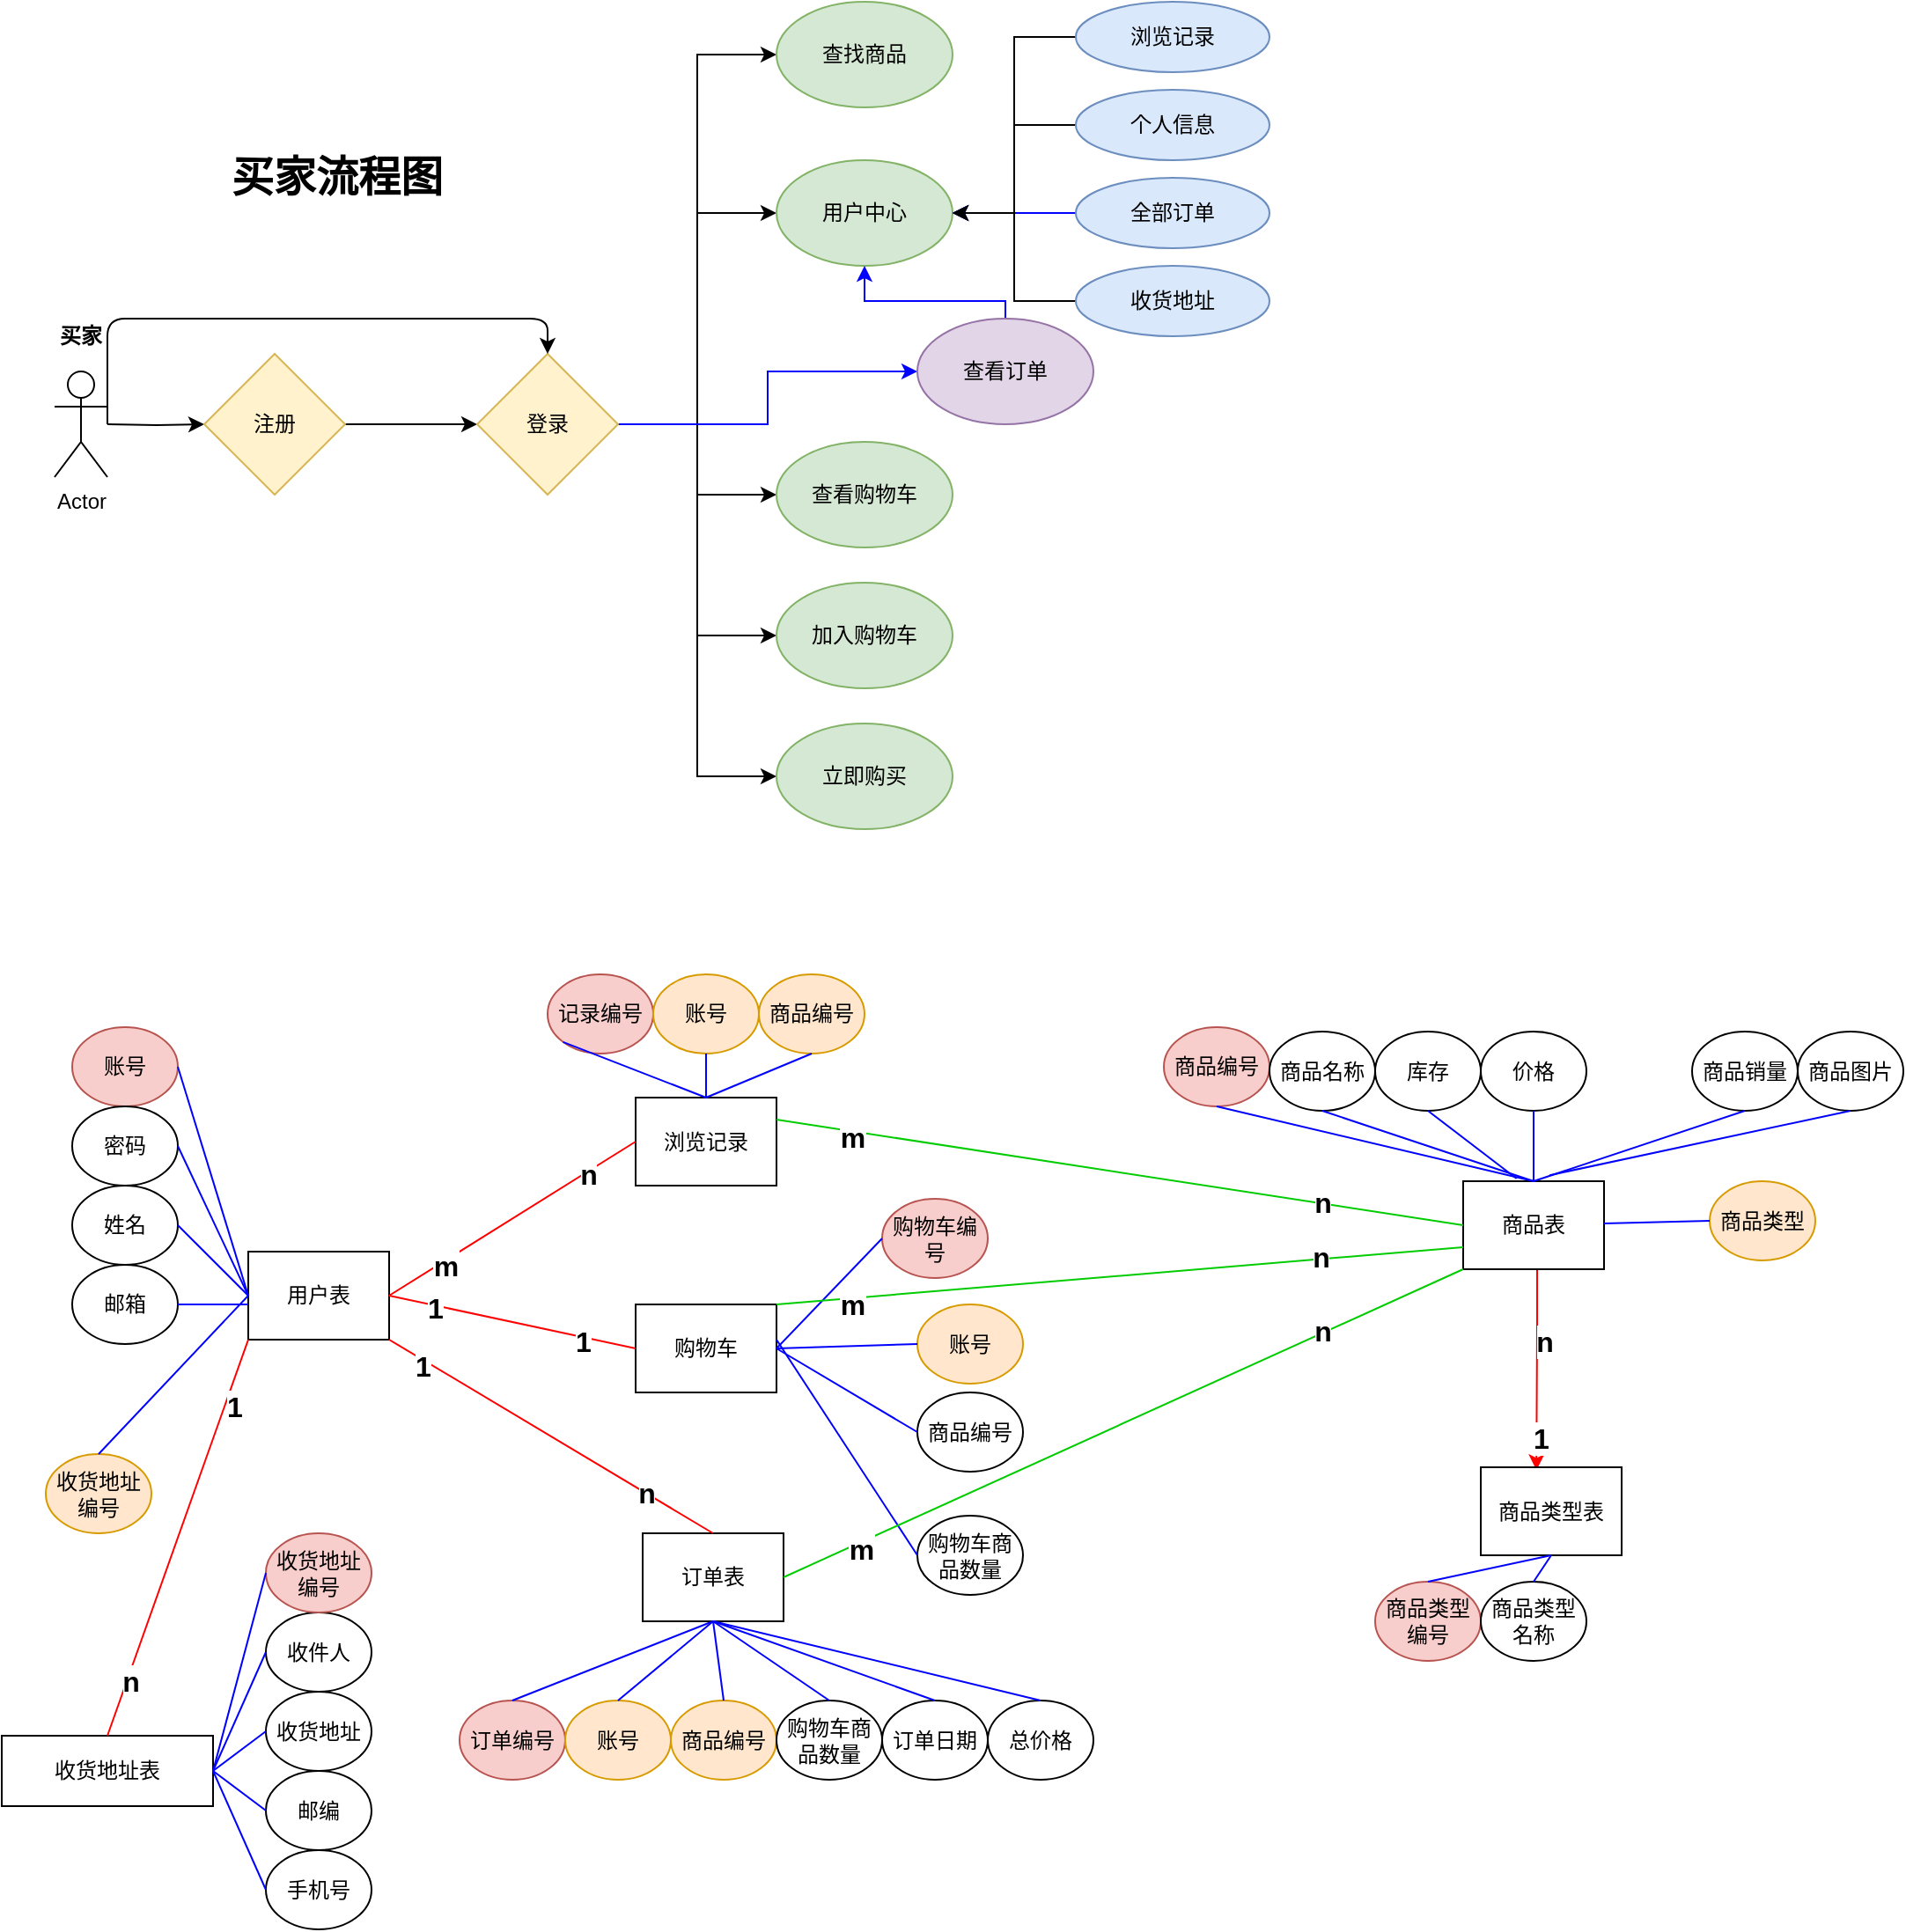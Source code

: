 <mxfile version="14.5.1" type="device"><diagram id="qDwhu-X3NH1aBxmwqnxu" name="第 1 页"><mxGraphModel dx="1205" dy="696" grid="1" gridSize="10" guides="1" tooltips="1" connect="1" arrows="1" fold="1" page="1" pageScale="1" pageWidth="827" pageHeight="1169" math="0" shadow="0"><root><mxCell id="0"/><mxCell id="1" parent="0"/><mxCell id="8lVpmPYFxPfrrZxxhzwQ-9" value="" style="edgeStyle=orthogonalEdgeStyle;rounded=0;orthogonalLoop=1;jettySize=auto;html=1;" edge="1" parent="1" target="8lVpmPYFxPfrrZxxhzwQ-8"><mxGeometry relative="1" as="geometry"><mxPoint x="80" y="270" as="sourcePoint"/></mxGeometry></mxCell><mxCell id="8lVpmPYFxPfrrZxxhzwQ-1" value="Actor" style="shape=umlActor;verticalLabelPosition=bottom;verticalAlign=top;html=1;outlineConnect=0;" vertex="1" parent="1"><mxGeometry x="50" y="240" width="30" height="60" as="geometry"/></mxCell><mxCell id="8lVpmPYFxPfrrZxxhzwQ-2" value="买家" style="text;html=1;strokeColor=none;fillColor=none;align=center;verticalAlign=middle;whiteSpace=wrap;rounded=0;fontStyle=1" vertex="1" parent="1"><mxGeometry x="45" y="210" width="40" height="20" as="geometry"/></mxCell><mxCell id="8lVpmPYFxPfrrZxxhzwQ-12" value="" style="edgeStyle=orthogonalEdgeStyle;rounded=0;orthogonalLoop=1;jettySize=auto;html=1;" edge="1" parent="1" source="8lVpmPYFxPfrrZxxhzwQ-8" target="8lVpmPYFxPfrrZxxhzwQ-11"><mxGeometry relative="1" as="geometry"/></mxCell><mxCell id="8lVpmPYFxPfrrZxxhzwQ-8" value="注册&lt;div style=&quot;text-align: justify&quot;&gt;&lt;/div&gt;" style="rhombus;whiteSpace=wrap;html=1;verticalAlign=middle;labelPosition=center;verticalLabelPosition=middle;align=center;labelBackgroundColor=none;labelBorderColor=none;fillColor=#fff2cc;strokeColor=#d6b656;" vertex="1" parent="1"><mxGeometry x="135" y="230" width="80" height="80" as="geometry"/></mxCell><mxCell id="8lVpmPYFxPfrrZxxhzwQ-34" style="edgeStyle=orthogonalEdgeStyle;rounded=0;orthogonalLoop=1;jettySize=auto;html=1;entryX=0;entryY=0.5;entryDx=0;entryDy=0;fontColor=#FF9999;" edge="1" parent="1" source="8lVpmPYFxPfrrZxxhzwQ-11" target="8lVpmPYFxPfrrZxxhzwQ-16"><mxGeometry relative="1" as="geometry"/></mxCell><mxCell id="8lVpmPYFxPfrrZxxhzwQ-35" style="edgeStyle=orthogonalEdgeStyle;rounded=0;orthogonalLoop=1;jettySize=auto;html=1;entryX=0;entryY=0.5;entryDx=0;entryDy=0;fontColor=#FF9999;" edge="1" parent="1" source="8lVpmPYFxPfrrZxxhzwQ-11" target="8lVpmPYFxPfrrZxxhzwQ-18"><mxGeometry relative="1" as="geometry"/></mxCell><mxCell id="8lVpmPYFxPfrrZxxhzwQ-36" style="edgeStyle=orthogonalEdgeStyle;rounded=0;orthogonalLoop=1;jettySize=auto;html=1;entryX=0;entryY=0.5;entryDx=0;entryDy=0;fontColor=#FF9999;" edge="1" parent="1" source="8lVpmPYFxPfrrZxxhzwQ-11" target="8lVpmPYFxPfrrZxxhzwQ-19"><mxGeometry relative="1" as="geometry"/></mxCell><mxCell id="8lVpmPYFxPfrrZxxhzwQ-37" style="edgeStyle=orthogonalEdgeStyle;rounded=0;orthogonalLoop=1;jettySize=auto;html=1;entryX=0;entryY=0.5;entryDx=0;entryDy=0;fontColor=#FF9999;" edge="1" parent="1" source="8lVpmPYFxPfrrZxxhzwQ-11" target="8lVpmPYFxPfrrZxxhzwQ-21"><mxGeometry relative="1" as="geometry"/></mxCell><mxCell id="8lVpmPYFxPfrrZxxhzwQ-38" style="edgeStyle=orthogonalEdgeStyle;rounded=0;orthogonalLoop=1;jettySize=auto;html=1;entryX=0;entryY=0.5;entryDx=0;entryDy=0;fontColor=#FF9999;" edge="1" parent="1" source="8lVpmPYFxPfrrZxxhzwQ-11" target="8lVpmPYFxPfrrZxxhzwQ-22"><mxGeometry relative="1" as="geometry"/></mxCell><mxCell id="8lVpmPYFxPfrrZxxhzwQ-39" style="edgeStyle=orthogonalEdgeStyle;rounded=0;orthogonalLoop=1;jettySize=auto;html=1;entryX=0;entryY=0.5;entryDx=0;entryDy=0;fontColor=#FF9999;strokeColor=#0000FF;" edge="1" parent="1" source="8lVpmPYFxPfrrZxxhzwQ-11" target="8lVpmPYFxPfrrZxxhzwQ-20"><mxGeometry relative="1" as="geometry"/></mxCell><mxCell id="8lVpmPYFxPfrrZxxhzwQ-11" value="登录" style="rhombus;whiteSpace=wrap;html=1;fillColor=#fff2cc;strokeColor=#d6b656;" vertex="1" parent="1"><mxGeometry x="290" y="230" width="80" height="80" as="geometry"/></mxCell><mxCell id="8lVpmPYFxPfrrZxxhzwQ-15" value="" style="edgeStyle=segmentEdgeStyle;endArrow=classic;html=1;entryX=0.5;entryY=0;entryDx=0;entryDy=0;" edge="1" parent="1" target="8lVpmPYFxPfrrZxxhzwQ-11"><mxGeometry width="50" height="50" relative="1" as="geometry"><mxPoint x="80" y="270" as="sourcePoint"/><mxPoint x="130" y="210" as="targetPoint"/><Array as="points"><mxPoint x="80" y="210"/><mxPoint x="330" y="210"/></Array></mxGeometry></mxCell><mxCell id="8lVpmPYFxPfrrZxxhzwQ-16" value="查找商品" style="ellipse;whiteSpace=wrap;html=1;strokeColor=#82b366;fillColor=#d5e8d4;" vertex="1" parent="1"><mxGeometry x="460" y="30" width="100" height="60" as="geometry"/></mxCell><mxCell id="8lVpmPYFxPfrrZxxhzwQ-18" value="用户中心" style="ellipse;whiteSpace=wrap;html=1;strokeColor=#82b366;fillColor=#d5e8d4;" vertex="1" parent="1"><mxGeometry x="460" y="120" width="100" height="60" as="geometry"/></mxCell><mxCell id="8lVpmPYFxPfrrZxxhzwQ-19" value="查看购物车" style="ellipse;whiteSpace=wrap;html=1;strokeColor=#82b366;fillColor=#d5e8d4;" vertex="1" parent="1"><mxGeometry x="460" y="280" width="100" height="60" as="geometry"/></mxCell><mxCell id="8lVpmPYFxPfrrZxxhzwQ-33" style="edgeStyle=orthogonalEdgeStyle;rounded=0;orthogonalLoop=1;jettySize=auto;html=1;exitX=0.5;exitY=0;exitDx=0;exitDy=0;entryX=0.5;entryY=1;entryDx=0;entryDy=0;fontColor=#FF9999;strokeColor=#0000FF;" edge="1" parent="1" source="8lVpmPYFxPfrrZxxhzwQ-20" target="8lVpmPYFxPfrrZxxhzwQ-18"><mxGeometry relative="1" as="geometry"><Array as="points"><mxPoint x="590" y="200"/><mxPoint x="510" y="200"/></Array></mxGeometry></mxCell><mxCell id="8lVpmPYFxPfrrZxxhzwQ-20" value="查看订单" style="ellipse;whiteSpace=wrap;html=1;strokeColor=#9673a6;fillColor=#e1d5e7;" vertex="1" parent="1"><mxGeometry x="540" y="210" width="100" height="60" as="geometry"/></mxCell><mxCell id="8lVpmPYFxPfrrZxxhzwQ-21" value="加入购物车" style="ellipse;whiteSpace=wrap;html=1;strokeColor=#82b366;fillColor=#d5e8d4;" vertex="1" parent="1"><mxGeometry x="460" y="360" width="100" height="60" as="geometry"/></mxCell><mxCell id="8lVpmPYFxPfrrZxxhzwQ-22" value="立即购买" style="ellipse;whiteSpace=wrap;html=1;strokeColor=#82b366;fillColor=#d5e8d4;" vertex="1" parent="1"><mxGeometry x="460" y="440" width="100" height="60" as="geometry"/></mxCell><mxCell id="8lVpmPYFxPfrrZxxhzwQ-30" style="edgeStyle=orthogonalEdgeStyle;rounded=0;orthogonalLoop=1;jettySize=auto;html=1;entryX=1;entryY=0.5;entryDx=0;entryDy=0;fontColor=#FF9999;" edge="1" parent="1" source="8lVpmPYFxPfrrZxxhzwQ-23" target="8lVpmPYFxPfrrZxxhzwQ-18"><mxGeometry relative="1" as="geometry"/></mxCell><mxCell id="8lVpmPYFxPfrrZxxhzwQ-23" value="个人信息" style="ellipse;whiteSpace=wrap;html=1;strokeColor=#6c8ebf;fillColor=#dae8fc;" vertex="1" parent="1"><mxGeometry x="630" y="80" width="110" height="40" as="geometry"/></mxCell><mxCell id="8lVpmPYFxPfrrZxxhzwQ-32" style="edgeStyle=orthogonalEdgeStyle;rounded=0;orthogonalLoop=1;jettySize=auto;html=1;entryX=1;entryY=0.5;entryDx=0;entryDy=0;fontColor=#FF9999;" edge="1" parent="1" source="8lVpmPYFxPfrrZxxhzwQ-25" target="8lVpmPYFxPfrrZxxhzwQ-18"><mxGeometry relative="1" as="geometry"/></mxCell><mxCell id="8lVpmPYFxPfrrZxxhzwQ-25" value="收货地址" style="ellipse;whiteSpace=wrap;html=1;strokeColor=#6c8ebf;fillColor=#dae8fc;" vertex="1" parent="1"><mxGeometry x="630" y="180" width="110" height="40" as="geometry"/></mxCell><mxCell id="8lVpmPYFxPfrrZxxhzwQ-31" style="edgeStyle=orthogonalEdgeStyle;rounded=0;orthogonalLoop=1;jettySize=auto;html=1;fontColor=#FF9999;strokeColor=#0000FF;" edge="1" parent="1" source="8lVpmPYFxPfrrZxxhzwQ-26"><mxGeometry relative="1" as="geometry"><mxPoint x="560" y="150" as="targetPoint"/></mxGeometry></mxCell><mxCell id="8lVpmPYFxPfrrZxxhzwQ-26" value="全部订单" style="ellipse;whiteSpace=wrap;html=1;strokeColor=#6c8ebf;fillColor=#dae8fc;" vertex="1" parent="1"><mxGeometry x="630" y="130" width="110" height="40" as="geometry"/></mxCell><mxCell id="8lVpmPYFxPfrrZxxhzwQ-41" style="edgeStyle=orthogonalEdgeStyle;rounded=0;orthogonalLoop=1;jettySize=auto;html=1;entryX=1;entryY=0.5;entryDx=0;entryDy=0;fontColor=#FF9999;" edge="1" parent="1" source="8lVpmPYFxPfrrZxxhzwQ-40" target="8lVpmPYFxPfrrZxxhzwQ-18"><mxGeometry relative="1" as="geometry"/></mxCell><mxCell id="8lVpmPYFxPfrrZxxhzwQ-40" value="浏览记录" style="ellipse;whiteSpace=wrap;html=1;strokeColor=#6c8ebf;fillColor=#dae8fc;" vertex="1" parent="1"><mxGeometry x="630" y="30" width="110" height="40" as="geometry"/></mxCell><mxCell id="8lVpmPYFxPfrrZxxhzwQ-42" value="买家流程图" style="text;strokeColor=none;fillColor=none;html=1;fontSize=24;fontStyle=1;verticalAlign=middle;align=center;labelBackgroundColor=none;" vertex="1" parent="1"><mxGeometry x="160" y="110" width="100" height="40" as="geometry"/></mxCell><mxCell id="8lVpmPYFxPfrrZxxhzwQ-53" value="用户表" style="rounded=0;whiteSpace=wrap;html=1;labelBackgroundColor=none;fontColor=#000000;" vertex="1" parent="1"><mxGeometry x="160" y="740" width="80" height="50" as="geometry"/></mxCell><mxCell id="8lVpmPYFxPfrrZxxhzwQ-54" value="账号" style="ellipse;whiteSpace=wrap;html=1;labelBackgroundColor=none;labelBorderColor=none;fillColor=#f8cecc;strokeColor=#b85450;" vertex="1" parent="1"><mxGeometry x="60" y="612.5" width="60" height="45" as="geometry"/></mxCell><mxCell id="8lVpmPYFxPfrrZxxhzwQ-55" value="密码" style="ellipse;whiteSpace=wrap;html=1;labelBackgroundColor=none;fontColor=#000000;" vertex="1" parent="1"><mxGeometry x="60" y="657.5" width="60" height="45" as="geometry"/></mxCell><mxCell id="8lVpmPYFxPfrrZxxhzwQ-56" value="姓名" style="ellipse;whiteSpace=wrap;html=1;labelBackgroundColor=none;fontColor=#000000;" vertex="1" parent="1"><mxGeometry x="60" y="702.5" width="60" height="45" as="geometry"/></mxCell><mxCell id="8lVpmPYFxPfrrZxxhzwQ-57" value="邮箱" style="ellipse;whiteSpace=wrap;html=1;labelBackgroundColor=none;fontColor=#000000;" vertex="1" parent="1"><mxGeometry x="60" y="747.5" width="60" height="45" as="geometry"/></mxCell><mxCell id="8lVpmPYFxPfrrZxxhzwQ-60" value="收货地址编号" style="ellipse;whiteSpace=wrap;html=1;labelBackgroundColor=none;fillColor=#ffe6cc;strokeColor=#d79b00;" vertex="1" parent="1"><mxGeometry x="45" y="855" width="60" height="45" as="geometry"/></mxCell><mxCell id="8lVpmPYFxPfrrZxxhzwQ-61" value="" style="endArrow=none;html=1;strokeColor=#0000FF;fontColor=#000000;exitX=1;exitY=0.5;exitDx=0;exitDy=0;entryX=0;entryY=0.5;entryDx=0;entryDy=0;" edge="1" parent="1" source="8lVpmPYFxPfrrZxxhzwQ-54" target="8lVpmPYFxPfrrZxxhzwQ-53"><mxGeometry width="50" height="50" relative="1" as="geometry"><mxPoint x="200" y="810" as="sourcePoint"/><mxPoint x="250" y="760" as="targetPoint"/></mxGeometry></mxCell><mxCell id="8lVpmPYFxPfrrZxxhzwQ-63" value="" style="endArrow=none;html=1;strokeColor=#0000FF;fontColor=#000000;exitX=1;exitY=0.5;exitDx=0;exitDy=0;entryX=0;entryY=0.5;entryDx=0;entryDy=0;" edge="1" parent="1" target="8lVpmPYFxPfrrZxxhzwQ-53"><mxGeometry width="50" height="50" relative="1" as="geometry"><mxPoint x="120" y="680" as="sourcePoint"/><mxPoint x="160" y="815" as="targetPoint"/></mxGeometry></mxCell><mxCell id="8lVpmPYFxPfrrZxxhzwQ-64" value="" style="endArrow=none;html=1;strokeColor=#0000FF;fontColor=#000000;exitX=1;exitY=0.5;exitDx=0;exitDy=0;entryX=0;entryY=0.5;entryDx=0;entryDy=0;" edge="1" parent="1" source="8lVpmPYFxPfrrZxxhzwQ-56" target="8lVpmPYFxPfrrZxxhzwQ-53"><mxGeometry width="50" height="50" relative="1" as="geometry"><mxPoint x="200" y="810" as="sourcePoint"/><mxPoint x="150" y="780" as="targetPoint"/></mxGeometry></mxCell><mxCell id="8lVpmPYFxPfrrZxxhzwQ-65" value="" style="endArrow=none;html=1;strokeColor=#0000FF;fontColor=#000000;exitX=1;exitY=0.5;exitDx=0;exitDy=0;" edge="1" parent="1" source="8lVpmPYFxPfrrZxxhzwQ-57"><mxGeometry width="50" height="50" relative="1" as="geometry"><mxPoint x="200" y="810" as="sourcePoint"/><mxPoint x="160" y="770" as="targetPoint"/></mxGeometry></mxCell><mxCell id="8lVpmPYFxPfrrZxxhzwQ-70" value="收货地址表" style="whiteSpace=wrap;html=1;" vertex="1" parent="1"><mxGeometry x="20" y="1015" width="120" height="40" as="geometry"/></mxCell><mxCell id="8lVpmPYFxPfrrZxxhzwQ-72" value="收件人" style="ellipse;whiteSpace=wrap;html=1;labelBackgroundColor=none;fontColor=#000000;" vertex="1" parent="1"><mxGeometry x="170" y="945" width="60" height="45" as="geometry"/></mxCell><mxCell id="8lVpmPYFxPfrrZxxhzwQ-73" value="收货地址" style="ellipse;whiteSpace=wrap;html=1;labelBackgroundColor=none;fontColor=#000000;" vertex="1" parent="1"><mxGeometry x="170" y="990" width="60" height="45" as="geometry"/></mxCell><mxCell id="8lVpmPYFxPfrrZxxhzwQ-74" value="邮编" style="ellipse;whiteSpace=wrap;html=1;labelBackgroundColor=none;fontColor=#000000;" vertex="1" parent="1"><mxGeometry x="170" y="1035" width="60" height="45" as="geometry"/></mxCell><mxCell id="8lVpmPYFxPfrrZxxhzwQ-75" value="手机号" style="ellipse;whiteSpace=wrap;html=1;labelBackgroundColor=none;fontColor=#000000;" vertex="1" parent="1"><mxGeometry x="170" y="1080" width="60" height="45" as="geometry"/></mxCell><mxCell id="8lVpmPYFxPfrrZxxhzwQ-76" value="" style="endArrow=none;html=1;strokeColor=#0000FF;fontColor=#000000;exitX=1;exitY=0.5;exitDx=0;exitDy=0;entryX=0;entryY=0.5;entryDx=0;entryDy=0;" edge="1" parent="1" source="8lVpmPYFxPfrrZxxhzwQ-70" target="8lVpmPYFxPfrrZxxhzwQ-72"><mxGeometry width="50" height="50" relative="1" as="geometry"><mxPoint x="190" y="965" as="sourcePoint"/><mxPoint x="240" y="915" as="targetPoint"/></mxGeometry></mxCell><mxCell id="8lVpmPYFxPfrrZxxhzwQ-77" value="" style="endArrow=none;html=1;strokeColor=#0000FF;fontColor=#000000;exitX=1;exitY=0.5;exitDx=0;exitDy=0;entryX=0;entryY=0.5;entryDx=0;entryDy=0;" edge="1" parent="1" source="8lVpmPYFxPfrrZxxhzwQ-70" target="8lVpmPYFxPfrrZxxhzwQ-73"><mxGeometry width="50" height="50" relative="1" as="geometry"><mxPoint x="150" y="1045" as="sourcePoint"/><mxPoint x="180" y="977.5" as="targetPoint"/></mxGeometry></mxCell><mxCell id="8lVpmPYFxPfrrZxxhzwQ-78" value="" style="endArrow=none;html=1;strokeColor=#0000FF;fontColor=#000000;exitX=1;exitY=0.5;exitDx=0;exitDy=0;entryX=0;entryY=0.5;entryDx=0;entryDy=0;" edge="1" parent="1" source="8lVpmPYFxPfrrZxxhzwQ-70" target="8lVpmPYFxPfrrZxxhzwQ-74"><mxGeometry width="50" height="50" relative="1" as="geometry"><mxPoint x="160" y="1055" as="sourcePoint"/><mxPoint x="190" y="987.5" as="targetPoint"/></mxGeometry></mxCell><mxCell id="8lVpmPYFxPfrrZxxhzwQ-79" value="" style="endArrow=none;html=1;strokeColor=#0000FF;fontColor=#000000;exitX=1;exitY=0.5;exitDx=0;exitDy=0;entryX=0;entryY=0.5;entryDx=0;entryDy=0;" edge="1" parent="1" source="8lVpmPYFxPfrrZxxhzwQ-70" target="8lVpmPYFxPfrrZxxhzwQ-75"><mxGeometry width="50" height="50" relative="1" as="geometry"><mxPoint x="170" y="1065" as="sourcePoint"/><mxPoint x="200" y="997.5" as="targetPoint"/></mxGeometry></mxCell><mxCell id="8lVpmPYFxPfrrZxxhzwQ-82" value="浏览记录" style="rounded=0;whiteSpace=wrap;html=1;labelBackgroundColor=none;fontColor=#000000;" vertex="1" parent="1"><mxGeometry x="380" y="652.5" width="80" height="50" as="geometry"/></mxCell><mxCell id="8lVpmPYFxPfrrZxxhzwQ-85" value="" style="endArrow=none;html=1;fontColor=#000000;exitX=1;exitY=0.5;exitDx=0;exitDy=0;entryX=0;entryY=0.5;entryDx=0;entryDy=0;strokeColor=#FF0000;" edge="1" parent="1" source="8lVpmPYFxPfrrZxxhzwQ-53" target="8lVpmPYFxPfrrZxxhzwQ-82"><mxGeometry width="50" height="50" relative="1" as="geometry"><mxPoint x="200" y="710" as="sourcePoint"/><mxPoint x="250" y="660" as="targetPoint"/></mxGeometry></mxCell><mxCell id="8lVpmPYFxPfrrZxxhzwQ-86" value="m" style="edgeLabel;html=1;align=center;verticalAlign=middle;resizable=0;points=[];fontColor=#000000;fontSize=16;fontStyle=1" vertex="1" connectable="0" parent="8lVpmPYFxPfrrZxxhzwQ-85"><mxGeometry x="-0.558" y="-2" relative="1" as="geometry"><mxPoint as="offset"/></mxGeometry></mxCell><mxCell id="8lVpmPYFxPfrrZxxhzwQ-87" value="n" style="edgeLabel;html=1;align=center;verticalAlign=middle;resizable=0;points=[];fontColor=#000000;fontSize=16;fontStyle=1" vertex="1" connectable="0" parent="8lVpmPYFxPfrrZxxhzwQ-85"><mxGeometry x="0.602" y="-1" relative="1" as="geometry"><mxPoint as="offset"/></mxGeometry></mxCell><mxCell id="8lVpmPYFxPfrrZxxhzwQ-88" value="记录编号" style="ellipse;whiteSpace=wrap;html=1;labelBackgroundColor=none;fillColor=#f8cecc;strokeColor=#b85450;" vertex="1" parent="1"><mxGeometry x="330" y="582.5" width="60" height="45" as="geometry"/></mxCell><mxCell id="8lVpmPYFxPfrrZxxhzwQ-89" value="账号" style="ellipse;whiteSpace=wrap;html=1;labelBackgroundColor=none;fillColor=#ffe6cc;strokeColor=#d79b00;" vertex="1" parent="1"><mxGeometry x="390" y="582.5" width="60" height="45" as="geometry"/></mxCell><mxCell id="8lVpmPYFxPfrrZxxhzwQ-90" value="商品编号" style="ellipse;whiteSpace=wrap;html=1;labelBackgroundColor=none;fillColor=#ffe6cc;strokeColor=#d79b00;" vertex="1" parent="1"><mxGeometry x="450" y="582.5" width="60" height="45" as="geometry"/></mxCell><mxCell id="8lVpmPYFxPfrrZxxhzwQ-91" value="" style="endArrow=none;html=1;strokeColor=#0000FF;fontColor=#000000;exitX=0.5;exitY=0;exitDx=0;exitDy=0;entryX=0;entryY=1;entryDx=0;entryDy=0;" edge="1" parent="1" source="8lVpmPYFxPfrrZxxhzwQ-82" target="8lVpmPYFxPfrrZxxhzwQ-88"><mxGeometry width="50" height="50" relative="1" as="geometry"><mxPoint x="190" y="622.5" as="sourcePoint"/><mxPoint x="360" y="622.5" as="targetPoint"/></mxGeometry></mxCell><mxCell id="8lVpmPYFxPfrrZxxhzwQ-92" value="" style="endArrow=none;html=1;strokeColor=#0000FF;fontColor=#000000;exitX=0.5;exitY=0;exitDx=0;exitDy=0;entryX=0.5;entryY=1;entryDx=0;entryDy=0;" edge="1" parent="1" source="8lVpmPYFxPfrrZxxhzwQ-82" target="8lVpmPYFxPfrrZxxhzwQ-89"><mxGeometry width="50" height="50" relative="1" as="geometry"><mxPoint x="430" y="662.5" as="sourcePoint"/><mxPoint x="348.928" y="631.015" as="targetPoint"/></mxGeometry></mxCell><mxCell id="8lVpmPYFxPfrrZxxhzwQ-93" value="" style="endArrow=none;html=1;strokeColor=#0000FF;fontColor=#000000;entryX=0.5;entryY=1;entryDx=0;entryDy=0;" edge="1" parent="1" target="8lVpmPYFxPfrrZxxhzwQ-90"><mxGeometry width="50" height="50" relative="1" as="geometry"><mxPoint x="420" y="652.5" as="sourcePoint"/><mxPoint x="430" y="637.5" as="targetPoint"/></mxGeometry></mxCell><mxCell id="8lVpmPYFxPfrrZxxhzwQ-94" value="购物车" style="rounded=0;whiteSpace=wrap;html=1;labelBackgroundColor=none;fontColor=#000000;" vertex="1" parent="1"><mxGeometry x="380" y="770" width="80" height="50" as="geometry"/></mxCell><mxCell id="8lVpmPYFxPfrrZxxhzwQ-95" value="" style="endArrow=none;html=1;fontColor=#000000;exitX=0;exitY=0.5;exitDx=0;exitDy=0;entryX=1;entryY=0.5;entryDx=0;entryDy=0;fontSize=16;fontStyle=1;strokeColor=#FF0000;" edge="1" parent="1" source="8lVpmPYFxPfrrZxxhzwQ-94" target="8lVpmPYFxPfrrZxxhzwQ-53"><mxGeometry width="50" height="50" relative="1" as="geometry"><mxPoint x="200" y="830" as="sourcePoint"/><mxPoint x="240" y="760" as="targetPoint"/></mxGeometry></mxCell><mxCell id="8lVpmPYFxPfrrZxxhzwQ-96" value="1" style="edgeLabel;html=1;align=center;verticalAlign=middle;resizable=0;points=[];fontColor=#000000;fontSize=16;fontStyle=1" vertex="1" connectable="0" parent="8lVpmPYFxPfrrZxxhzwQ-95"><mxGeometry x="0.625" y="1" relative="1" as="geometry"><mxPoint as="offset"/></mxGeometry></mxCell><mxCell id="8lVpmPYFxPfrrZxxhzwQ-97" value="1" style="edgeLabel;html=1;align=center;verticalAlign=middle;resizable=0;points=[];fontColor=#000000;fontSize=16;fontStyle=1" vertex="1" connectable="0" parent="8lVpmPYFxPfrrZxxhzwQ-95"><mxGeometry x="-0.571" y="2" relative="1" as="geometry"><mxPoint as="offset"/></mxGeometry></mxCell><mxCell id="8lVpmPYFxPfrrZxxhzwQ-98" value="购物车编号" style="ellipse;whiteSpace=wrap;html=1;labelBackgroundColor=none;fillColor=#f8cecc;strokeColor=#b85450;" vertex="1" parent="1"><mxGeometry x="520" y="710" width="60" height="45" as="geometry"/></mxCell><mxCell id="8lVpmPYFxPfrrZxxhzwQ-99" value="账号" style="ellipse;whiteSpace=wrap;html=1;labelBackgroundColor=none;fillColor=#ffe6cc;strokeColor=#d79b00;" vertex="1" parent="1"><mxGeometry x="540" y="770" width="60" height="45" as="geometry"/></mxCell><mxCell id="8lVpmPYFxPfrrZxxhzwQ-100" value="商品编号" style="ellipse;whiteSpace=wrap;html=1;labelBackgroundColor=none;fontColor=#000000;" vertex="1" parent="1"><mxGeometry x="540" y="820" width="60" height="45" as="geometry"/></mxCell><mxCell id="8lVpmPYFxPfrrZxxhzwQ-101" value="购物车商品数量" style="ellipse;whiteSpace=wrap;html=1;labelBackgroundColor=none;fontColor=#000000;" vertex="1" parent="1"><mxGeometry x="540" y="890" width="60" height="45" as="geometry"/></mxCell><mxCell id="8lVpmPYFxPfrrZxxhzwQ-102" value="收货地址编号" style="ellipse;whiteSpace=wrap;html=1;labelBackgroundColor=none;fillColor=#f8cecc;strokeColor=#b85450;" vertex="1" parent="1"><mxGeometry x="170" y="900" width="60" height="45" as="geometry"/></mxCell><mxCell id="8lVpmPYFxPfrrZxxhzwQ-103" value="" style="endArrow=none;html=1;strokeColor=#0000FF;fontColor=#000000;entryX=0;entryY=0.5;entryDx=0;entryDy=0;" edge="1" parent="1" target="8lVpmPYFxPfrrZxxhzwQ-102"><mxGeometry width="50" height="50" relative="1" as="geometry"><mxPoint x="140" y="1035" as="sourcePoint"/><mxPoint x="180" y="977.5" as="targetPoint"/></mxGeometry></mxCell><mxCell id="8lVpmPYFxPfrrZxxhzwQ-104" value="" style="endArrow=none;html=1;strokeColor=#0000FF;fontColor=#000000;exitX=1;exitY=0.5;exitDx=0;exitDy=0;entryX=0;entryY=0.5;entryDx=0;entryDy=0;" edge="1" parent="1" source="8lVpmPYFxPfrrZxxhzwQ-94" target="8lVpmPYFxPfrrZxxhzwQ-98"><mxGeometry width="50" height="50" relative="1" as="geometry"><mxPoint x="200" y="810" as="sourcePoint"/><mxPoint x="250" y="760" as="targetPoint"/></mxGeometry></mxCell><mxCell id="8lVpmPYFxPfrrZxxhzwQ-105" value="" style="endArrow=none;html=1;strokeColor=#0000FF;fontColor=#000000;exitX=1;exitY=0.5;exitDx=0;exitDy=0;entryX=0;entryY=0.5;entryDx=0;entryDy=0;" edge="1" parent="1" source="8lVpmPYFxPfrrZxxhzwQ-94" target="8lVpmPYFxPfrrZxxhzwQ-99"><mxGeometry width="50" height="50" relative="1" as="geometry"><mxPoint x="470" y="805" as="sourcePoint"/><mxPoint x="510" y="762.5" as="targetPoint"/></mxGeometry></mxCell><mxCell id="8lVpmPYFxPfrrZxxhzwQ-106" value="" style="endArrow=none;html=1;strokeColor=#0000FF;fontColor=#000000;entryX=0;entryY=0.5;entryDx=0;entryDy=0;" edge="1" parent="1" target="8lVpmPYFxPfrrZxxhzwQ-101"><mxGeometry width="50" height="50" relative="1" as="geometry"><mxPoint x="460" y="790" as="sourcePoint"/><mxPoint x="510" y="807.5" as="targetPoint"/></mxGeometry></mxCell><mxCell id="8lVpmPYFxPfrrZxxhzwQ-107" value="" style="endArrow=none;html=1;strokeColor=#0000FF;fontColor=#000000;exitX=1;exitY=0.5;exitDx=0;exitDy=0;entryX=0;entryY=0.5;entryDx=0;entryDy=0;" edge="1" parent="1" source="8lVpmPYFxPfrrZxxhzwQ-94" target="8lVpmPYFxPfrrZxxhzwQ-100"><mxGeometry width="50" height="50" relative="1" as="geometry"><mxPoint x="480" y="815" as="sourcePoint"/><mxPoint x="520" y="817.5" as="targetPoint"/></mxGeometry></mxCell><mxCell id="8lVpmPYFxPfrrZxxhzwQ-108" value="订单表" style="rounded=0;whiteSpace=wrap;html=1;labelBackgroundColor=none;fontColor=#000000;" vertex="1" parent="1"><mxGeometry x="384" y="900" width="80" height="50" as="geometry"/></mxCell><mxCell id="8lVpmPYFxPfrrZxxhzwQ-109" value="订单编号" style="ellipse;whiteSpace=wrap;html=1;labelBackgroundColor=none;fillColor=#f8cecc;strokeColor=#b85450;" vertex="1" parent="1"><mxGeometry x="280" y="995" width="60" height="45" as="geometry"/></mxCell><mxCell id="8lVpmPYFxPfrrZxxhzwQ-110" value="账号" style="ellipse;whiteSpace=wrap;html=1;labelBackgroundColor=none;fillColor=#ffe6cc;strokeColor=#d79b00;" vertex="1" parent="1"><mxGeometry x="340" y="995" width="60" height="45" as="geometry"/></mxCell><mxCell id="8lVpmPYFxPfrrZxxhzwQ-111" value="商品编号" style="ellipse;whiteSpace=wrap;html=1;labelBackgroundColor=none;fillColor=#ffe6cc;strokeColor=#d79b00;" vertex="1" parent="1"><mxGeometry x="400" y="995" width="60" height="45" as="geometry"/></mxCell><mxCell id="8lVpmPYFxPfrrZxxhzwQ-112" value="购物车商品数量" style="ellipse;whiteSpace=wrap;html=1;labelBackgroundColor=none;fontColor=#000000;" vertex="1" parent="1"><mxGeometry x="460" y="995" width="60" height="45" as="geometry"/></mxCell><mxCell id="8lVpmPYFxPfrrZxxhzwQ-113" value="订单日期" style="ellipse;whiteSpace=wrap;html=1;labelBackgroundColor=none;fontColor=#000000;" vertex="1" parent="1"><mxGeometry x="520" y="995" width="60" height="45" as="geometry"/></mxCell><mxCell id="8lVpmPYFxPfrrZxxhzwQ-114" value="总价格" style="ellipse;whiteSpace=wrap;html=1;labelBackgroundColor=none;fontColor=#000000;" vertex="1" parent="1"><mxGeometry x="580" y="995" width="60" height="45" as="geometry"/></mxCell><mxCell id="8lVpmPYFxPfrrZxxhzwQ-115" value="" style="endArrow=none;html=1;strokeColor=#0000FF;fontColor=#000000;entryX=0.5;entryY=1;entryDx=0;entryDy=0;exitX=0.5;exitY=0;exitDx=0;exitDy=0;" edge="1" parent="1" source="8lVpmPYFxPfrrZxxhzwQ-109" target="8lVpmPYFxPfrrZxxhzwQ-108"><mxGeometry width="50" height="50" relative="1" as="geometry"><mxPoint x="210" y="855" as="sourcePoint"/><mxPoint x="260" y="805" as="targetPoint"/></mxGeometry></mxCell><mxCell id="8lVpmPYFxPfrrZxxhzwQ-116" value="" style="endArrow=none;html=1;strokeColor=#0000FF;fontColor=#000000;entryX=0.5;entryY=1;entryDx=0;entryDy=0;exitX=0.5;exitY=0;exitDx=0;exitDy=0;" edge="1" parent="1" source="8lVpmPYFxPfrrZxxhzwQ-110" target="8lVpmPYFxPfrrZxxhzwQ-108"><mxGeometry width="50" height="50" relative="1" as="geometry"><mxPoint x="320" y="1005" as="sourcePoint"/><mxPoint x="434.0" y="960" as="targetPoint"/></mxGeometry></mxCell><mxCell id="8lVpmPYFxPfrrZxxhzwQ-117" value="" style="endArrow=none;html=1;strokeColor=#0000FF;fontColor=#000000;exitX=0.5;exitY=0;exitDx=0;exitDy=0;entryX=0.5;entryY=1;entryDx=0;entryDy=0;" edge="1" parent="1" source="8lVpmPYFxPfrrZxxhzwQ-111" target="8lVpmPYFxPfrrZxxhzwQ-108"><mxGeometry width="50" height="50" relative="1" as="geometry"><mxPoint x="380" y="1005" as="sourcePoint"/><mxPoint x="420" y="955" as="targetPoint"/></mxGeometry></mxCell><mxCell id="8lVpmPYFxPfrrZxxhzwQ-118" value="" style="endArrow=none;html=1;strokeColor=#0000FF;fontColor=#000000;entryX=0.5;entryY=1;entryDx=0;entryDy=0;exitX=0.5;exitY=0;exitDx=0;exitDy=0;" edge="1" parent="1" source="8lVpmPYFxPfrrZxxhzwQ-112" target="8lVpmPYFxPfrrZxxhzwQ-108"><mxGeometry width="50" height="50" relative="1" as="geometry"><mxPoint x="390" y="1015" as="sourcePoint"/><mxPoint x="444.0" y="970" as="targetPoint"/></mxGeometry></mxCell><mxCell id="8lVpmPYFxPfrrZxxhzwQ-119" value="" style="endArrow=none;html=1;strokeColor=#0000FF;fontColor=#000000;entryX=0.5;entryY=1;entryDx=0;entryDy=0;exitX=0.5;exitY=0;exitDx=0;exitDy=0;" edge="1" parent="1" source="8lVpmPYFxPfrrZxxhzwQ-113" target="8lVpmPYFxPfrrZxxhzwQ-108"><mxGeometry width="50" height="50" relative="1" as="geometry"><mxPoint x="400" y="1025" as="sourcePoint"/><mxPoint x="454.0" y="980" as="targetPoint"/></mxGeometry></mxCell><mxCell id="8lVpmPYFxPfrrZxxhzwQ-120" value="" style="endArrow=none;html=1;strokeColor=#0000FF;fontColor=#000000;entryX=0.5;entryY=1;entryDx=0;entryDy=0;exitX=0.5;exitY=0;exitDx=0;exitDy=0;" edge="1" parent="1" source="8lVpmPYFxPfrrZxxhzwQ-114" target="8lVpmPYFxPfrrZxxhzwQ-108"><mxGeometry width="50" height="50" relative="1" as="geometry"><mxPoint x="410" y="1035" as="sourcePoint"/><mxPoint x="464.0" y="990" as="targetPoint"/></mxGeometry></mxCell><mxCell id="8lVpmPYFxPfrrZxxhzwQ-122" value="" style="endArrow=none;html=1;fontColor=#000000;entryX=1;entryY=1;entryDx=0;entryDy=0;exitX=0.5;exitY=0;exitDx=0;exitDy=0;strokeColor=#FF0000;" edge="1" parent="1" source="8lVpmPYFxPfrrZxxhzwQ-108" target="8lVpmPYFxPfrrZxxhzwQ-53"><mxGeometry width="50" height="50" relative="1" as="geometry"><mxPoint x="410" y="1160" as="sourcePoint"/><mxPoint x="464.0" y="1115" as="targetPoint"/></mxGeometry></mxCell><mxCell id="8lVpmPYFxPfrrZxxhzwQ-123" value="1" style="edgeLabel;html=1;align=center;verticalAlign=middle;resizable=0;points=[];fontColor=#000000;fontSize=16;fontStyle=1" vertex="1" connectable="0" parent="8lVpmPYFxPfrrZxxhzwQ-122"><mxGeometry x="0.78" y="3" relative="1" as="geometry"><mxPoint as="offset"/></mxGeometry></mxCell><mxCell id="8lVpmPYFxPfrrZxxhzwQ-124" value="n" style="edgeLabel;html=1;align=center;verticalAlign=middle;resizable=0;points=[];fontColor=#000000;fontSize=16;fontStyle=1" vertex="1" connectable="0" parent="8lVpmPYFxPfrrZxxhzwQ-122"><mxGeometry x="-0.591" y="-1" relative="1" as="geometry"><mxPoint x="-1" as="offset"/></mxGeometry></mxCell><mxCell id="8lVpmPYFxPfrrZxxhzwQ-150" style="edgeStyle=orthogonalEdgeStyle;rounded=0;orthogonalLoop=1;jettySize=auto;html=1;entryX=0.395;entryY=0.033;entryDx=0;entryDy=0;entryPerimeter=0;fontColor=#000000;strokeColor=#FF0000;" edge="1" parent="1" source="8lVpmPYFxPfrrZxxhzwQ-125" target="8lVpmPYFxPfrrZxxhzwQ-133"><mxGeometry relative="1" as="geometry"><Array as="points"><mxPoint x="892" y="782.5"/><mxPoint x="892" y="782.5"/></Array></mxGeometry></mxCell><mxCell id="8lVpmPYFxPfrrZxxhzwQ-151" value="1" style="edgeLabel;html=1;align=center;verticalAlign=middle;resizable=0;points=[];fontColor=#000000;fontSize=16;fontStyle=1" vertex="1" connectable="0" parent="8lVpmPYFxPfrrZxxhzwQ-150"><mxGeometry x="0.678" y="2" relative="1" as="geometry"><mxPoint as="offset"/></mxGeometry></mxCell><mxCell id="8lVpmPYFxPfrrZxxhzwQ-152" value="n" style="edgeLabel;html=1;align=center;verticalAlign=middle;resizable=0;points=[];fontColor=#000000;fontSize=16;fontStyle=1" vertex="1" connectable="0" parent="8lVpmPYFxPfrrZxxhzwQ-150"><mxGeometry x="-0.291" y="4" relative="1" as="geometry"><mxPoint as="offset"/></mxGeometry></mxCell><mxCell id="8lVpmPYFxPfrrZxxhzwQ-125" value="商品表" style="rounded=0;whiteSpace=wrap;html=1;labelBackgroundColor=none;fontColor=#000000;" vertex="1" parent="1"><mxGeometry x="850" y="700" width="80" height="50" as="geometry"/></mxCell><mxCell id="8lVpmPYFxPfrrZxxhzwQ-126" value="商品编号" style="ellipse;whiteSpace=wrap;html=1;labelBackgroundColor=none;fillColor=#f8cecc;strokeColor=#b85450;" vertex="1" parent="1"><mxGeometry x="680" y="612.5" width="60" height="45" as="geometry"/></mxCell><mxCell id="8lVpmPYFxPfrrZxxhzwQ-127" value="商品名称" style="ellipse;whiteSpace=wrap;html=1;labelBackgroundColor=none;fontColor=#000000;" vertex="1" parent="1"><mxGeometry x="740" y="615" width="60" height="45" as="geometry"/></mxCell><mxCell id="8lVpmPYFxPfrrZxxhzwQ-128" value="库存" style="ellipse;whiteSpace=wrap;html=1;labelBackgroundColor=none;fontColor=#000000;" vertex="1" parent="1"><mxGeometry x="800" y="615" width="60" height="45" as="geometry"/></mxCell><mxCell id="8lVpmPYFxPfrrZxxhzwQ-129" value="价格" style="ellipse;whiteSpace=wrap;html=1;labelBackgroundColor=none;fontColor=#000000;" vertex="1" parent="1"><mxGeometry x="860" y="615" width="60" height="45" as="geometry"/></mxCell><mxCell id="8lVpmPYFxPfrrZxxhzwQ-130" value="商品类型" style="ellipse;whiteSpace=wrap;html=1;labelBackgroundColor=none;fillColor=#ffe6cc;strokeColor=#d79b00;" vertex="1" parent="1"><mxGeometry x="990" y="700" width="60" height="45" as="geometry"/></mxCell><mxCell id="8lVpmPYFxPfrrZxxhzwQ-131" value="商品销量" style="ellipse;whiteSpace=wrap;html=1;labelBackgroundColor=none;fontColor=#000000;" vertex="1" parent="1"><mxGeometry x="980" y="615" width="60" height="45" as="geometry"/></mxCell><mxCell id="8lVpmPYFxPfrrZxxhzwQ-132" value="商品图片" style="ellipse;whiteSpace=wrap;html=1;labelBackgroundColor=none;fontColor=#000000;" vertex="1" parent="1"><mxGeometry x="1040" y="615" width="60" height="45" as="geometry"/></mxCell><mxCell id="8lVpmPYFxPfrrZxxhzwQ-133" value="商品类型表" style="rounded=0;whiteSpace=wrap;html=1;labelBackgroundColor=none;fontColor=#000000;" vertex="1" parent="1"><mxGeometry x="860" y="862.5" width="80" height="50" as="geometry"/></mxCell><mxCell id="8lVpmPYFxPfrrZxxhzwQ-134" value="商品类型编号" style="ellipse;whiteSpace=wrap;html=1;labelBackgroundColor=none;fillColor=#f8cecc;strokeColor=#b85450;" vertex="1" parent="1"><mxGeometry x="800" y="927.5" width="60" height="45" as="geometry"/></mxCell><mxCell id="8lVpmPYFxPfrrZxxhzwQ-135" value="商品类型名称" style="ellipse;whiteSpace=wrap;html=1;labelBackgroundColor=none;fontColor=#000000;" vertex="1" parent="1"><mxGeometry x="860" y="927.5" width="60" height="45" as="geometry"/></mxCell><mxCell id="8lVpmPYFxPfrrZxxhzwQ-137" value="" style="endArrow=none;html=1;strokeColor=#0000FF;fontColor=#000000;entryX=0.5;entryY=0;entryDx=0;entryDy=0;exitX=0.5;exitY=1;exitDx=0;exitDy=0;" edge="1" parent="1" target="8lVpmPYFxPfrrZxxhzwQ-135"><mxGeometry width="50" height="50" relative="1" as="geometry"><mxPoint x="900" y="912.5" as="sourcePoint"/><mxPoint x="840" y="982.5" as="targetPoint"/></mxGeometry></mxCell><mxCell id="8lVpmPYFxPfrrZxxhzwQ-138" value="" style="endArrow=none;html=1;strokeColor=#0000FF;fontColor=#000000;entryX=0.5;entryY=1;entryDx=0;entryDy=0;exitX=0.5;exitY=0;exitDx=0;exitDy=0;" edge="1" parent="1" source="8lVpmPYFxPfrrZxxhzwQ-125" target="8lVpmPYFxPfrrZxxhzwQ-126"><mxGeometry width="50" height="50" relative="1" as="geometry"><mxPoint x="550" y="762.5" as="sourcePoint"/><mxPoint x="600" y="712.5" as="targetPoint"/></mxGeometry></mxCell><mxCell id="8lVpmPYFxPfrrZxxhzwQ-139" value="" style="endArrow=none;html=1;strokeColor=#0000FF;fontColor=#000000;entryX=0.5;entryY=1;entryDx=0;entryDy=0;exitX=0.5;exitY=0;exitDx=0;exitDy=0;" edge="1" parent="1" source="8lVpmPYFxPfrrZxxhzwQ-125"><mxGeometry width="50" height="50" relative="1" as="geometry"><mxPoint x="950" y="702.5" as="sourcePoint"/><mxPoint x="770" y="660" as="targetPoint"/></mxGeometry></mxCell><mxCell id="8lVpmPYFxPfrrZxxhzwQ-140" value="" style="endArrow=none;html=1;strokeColor=#0000FF;fontColor=#000000;entryX=0.5;entryY=1;entryDx=0;entryDy=0;exitX=0.379;exitY=-0.03;exitDx=0;exitDy=0;exitPerimeter=0;" edge="1" parent="1" source="8lVpmPYFxPfrrZxxhzwQ-125" target="8lVpmPYFxPfrrZxxhzwQ-128"><mxGeometry width="50" height="50" relative="1" as="geometry"><mxPoint x="890" y="702.5" as="sourcePoint"/><mxPoint x="730" y="677.5" as="targetPoint"/></mxGeometry></mxCell><mxCell id="8lVpmPYFxPfrrZxxhzwQ-141" value="" style="endArrow=none;html=1;strokeColor=#0000FF;fontColor=#000000;entryX=0.5;entryY=1;entryDx=0;entryDy=0;exitX=0.5;exitY=0;exitDx=0;exitDy=0;" edge="1" parent="1" source="8lVpmPYFxPfrrZxxhzwQ-125" target="8lVpmPYFxPfrrZxxhzwQ-129"><mxGeometry width="50" height="50" relative="1" as="geometry"><mxPoint x="920" y="730" as="sourcePoint"/><mxPoint x="740" y="687.5" as="targetPoint"/></mxGeometry></mxCell><mxCell id="8lVpmPYFxPfrrZxxhzwQ-142" value="" style="endArrow=none;html=1;strokeColor=#0000FF;fontColor=#000000;entryX=0;entryY=0.5;entryDx=0;entryDy=0;" edge="1" parent="1" source="8lVpmPYFxPfrrZxxhzwQ-125" target="8lVpmPYFxPfrrZxxhzwQ-130"><mxGeometry width="50" height="50" relative="1" as="geometry"><mxPoint x="930" y="740" as="sourcePoint"/><mxPoint x="750" y="697.5" as="targetPoint"/></mxGeometry></mxCell><mxCell id="8lVpmPYFxPfrrZxxhzwQ-143" value="" style="endArrow=none;html=1;strokeColor=#0000FF;fontColor=#000000;entryX=0.5;entryY=1;entryDx=0;entryDy=0;exitX=0.5;exitY=0;exitDx=0;exitDy=0;" edge="1" parent="1" source="8lVpmPYFxPfrrZxxhzwQ-125" target="8lVpmPYFxPfrrZxxhzwQ-131"><mxGeometry width="50" height="50" relative="1" as="geometry"><mxPoint x="940" y="750" as="sourcePoint"/><mxPoint x="760" y="707.5" as="targetPoint"/></mxGeometry></mxCell><mxCell id="8lVpmPYFxPfrrZxxhzwQ-144" value="" style="endArrow=none;html=1;strokeColor=#0000FF;fontColor=#000000;entryX=0.5;entryY=1;entryDx=0;entryDy=0;exitX=0.614;exitY=-0.068;exitDx=0;exitDy=0;exitPerimeter=0;" edge="1" parent="1" source="8lVpmPYFxPfrrZxxhzwQ-125" target="8lVpmPYFxPfrrZxxhzwQ-132"><mxGeometry width="50" height="50" relative="1" as="geometry"><mxPoint x="950" y="760" as="sourcePoint"/><mxPoint x="770" y="717.5" as="targetPoint"/></mxGeometry></mxCell><mxCell id="8lVpmPYFxPfrrZxxhzwQ-145" value="" style="endArrow=none;html=1;strokeColor=#0000FF;fontColor=#000000;entryX=0.5;entryY=0;entryDx=0;entryDy=0;exitX=0.5;exitY=1;exitDx=0;exitDy=0;" edge="1" parent="1" target="8lVpmPYFxPfrrZxxhzwQ-134"><mxGeometry width="50" height="50" relative="1" as="geometry"><mxPoint x="900" y="912.5" as="sourcePoint"/><mxPoint x="900" y="937.5" as="targetPoint"/></mxGeometry></mxCell><mxCell id="8lVpmPYFxPfrrZxxhzwQ-153" value="" style="endArrow=none;html=1;strokeColor=#0000FF;fontColor=#000000;exitX=0.5;exitY=0;exitDx=0;exitDy=0;entryX=0;entryY=0.5;entryDx=0;entryDy=0;" edge="1" parent="1" source="8lVpmPYFxPfrrZxxhzwQ-60" target="8lVpmPYFxPfrrZxxhzwQ-53"><mxGeometry width="50" height="50" relative="1" as="geometry"><mxPoint x="130" y="780" as="sourcePoint"/><mxPoint x="170" y="780" as="targetPoint"/></mxGeometry></mxCell><mxCell id="8lVpmPYFxPfrrZxxhzwQ-155" value="" style="endArrow=none;html=1;fontColor=#000000;entryX=0;entryY=1;entryDx=0;entryDy=0;exitX=0.5;exitY=0;exitDx=0;exitDy=0;strokeColor=#FF0000;" edge="1" parent="1" source="8lVpmPYFxPfrrZxxhzwQ-70" target="8lVpmPYFxPfrrZxxhzwQ-53"><mxGeometry width="50" height="50" relative="1" as="geometry"><mxPoint x="400" y="940" as="sourcePoint"/><mxPoint x="450" y="890" as="targetPoint"/></mxGeometry></mxCell><mxCell id="8lVpmPYFxPfrrZxxhzwQ-156" value="1" style="edgeLabel;html=1;align=center;verticalAlign=middle;resizable=0;points=[];fontColor=#000000;fontStyle=1;fontSize=16;" vertex="1" connectable="0" parent="8lVpmPYFxPfrrZxxhzwQ-155"><mxGeometry x="0.677" y="-5" relative="1" as="geometry"><mxPoint as="offset"/></mxGeometry></mxCell><mxCell id="8lVpmPYFxPfrrZxxhzwQ-157" value="n" style="edgeLabel;html=1;align=center;verticalAlign=middle;resizable=0;points=[];fontColor=#000000;fontSize=16;fontStyle=1" vertex="1" connectable="0" parent="8lVpmPYFxPfrrZxxhzwQ-155"><mxGeometry x="-0.716" y="-1" relative="1" as="geometry"><mxPoint as="offset"/></mxGeometry></mxCell><mxCell id="8lVpmPYFxPfrrZxxhzwQ-161" value="" style="endArrow=none;html=1;fontColor=#000000;entryX=1;entryY=0.5;entryDx=0;entryDy=0;exitX=0;exitY=1;exitDx=0;exitDy=0;strokeColor=#00CC00;" edge="1" parent="1" source="8lVpmPYFxPfrrZxxhzwQ-125" target="8lVpmPYFxPfrrZxxhzwQ-108"><mxGeometry width="50" height="50" relative="1" as="geometry"><mxPoint x="814.0" y="960" as="sourcePoint"/><mxPoint x="630" y="850" as="targetPoint"/></mxGeometry></mxCell><mxCell id="8lVpmPYFxPfrrZxxhzwQ-162" value="m" style="edgeLabel;html=1;align=center;verticalAlign=middle;resizable=0;points=[];fontColor=#000000;fontSize=16;fontStyle=1" vertex="1" connectable="0" parent="8lVpmPYFxPfrrZxxhzwQ-161"><mxGeometry x="0.78" y="3" relative="1" as="geometry"><mxPoint as="offset"/></mxGeometry></mxCell><mxCell id="8lVpmPYFxPfrrZxxhzwQ-163" value="n" style="edgeLabel;html=1;align=center;verticalAlign=middle;resizable=0;points=[];fontColor=#000000;fontSize=16;fontStyle=1" vertex="1" connectable="0" parent="8lVpmPYFxPfrrZxxhzwQ-161"><mxGeometry x="-0.591" y="-1" relative="1" as="geometry"><mxPoint x="-1" as="offset"/></mxGeometry></mxCell><mxCell id="8lVpmPYFxPfrrZxxhzwQ-164" value="" style="endArrow=none;html=1;fontColor=#000000;entryX=1;entryY=0;entryDx=0;entryDy=0;exitX=0;exitY=0.75;exitDx=0;exitDy=0;strokeColor=#00CC00;" edge="1" parent="1" source="8lVpmPYFxPfrrZxxhzwQ-125" target="8lVpmPYFxPfrrZxxhzwQ-94"><mxGeometry width="50" height="50" relative="1" as="geometry"><mxPoint x="860" y="760" as="sourcePoint"/><mxPoint x="474.0" y="935" as="targetPoint"/></mxGeometry></mxCell><mxCell id="8lVpmPYFxPfrrZxxhzwQ-165" value="m" style="edgeLabel;html=1;align=center;verticalAlign=middle;resizable=0;points=[];fontColor=#000000;fontSize=16;fontStyle=1" vertex="1" connectable="0" parent="8lVpmPYFxPfrrZxxhzwQ-164"><mxGeometry x="0.78" y="3" relative="1" as="geometry"><mxPoint as="offset"/></mxGeometry></mxCell><mxCell id="8lVpmPYFxPfrrZxxhzwQ-166" value="n" style="edgeLabel;html=1;align=center;verticalAlign=middle;resizable=0;points=[];fontColor=#000000;fontSize=16;fontStyle=1" vertex="1" connectable="0" parent="8lVpmPYFxPfrrZxxhzwQ-164"><mxGeometry x="-0.591" y="-1" relative="1" as="geometry"><mxPoint x="-1" as="offset"/></mxGeometry></mxCell><mxCell id="8lVpmPYFxPfrrZxxhzwQ-167" value="" style="endArrow=none;html=1;fontColor=#000000;entryX=1;entryY=0.25;entryDx=0;entryDy=0;exitX=0;exitY=0.5;exitDx=0;exitDy=0;strokeColor=#00CC00;" edge="1" parent="1" source="8lVpmPYFxPfrrZxxhzwQ-125" target="8lVpmPYFxPfrrZxxhzwQ-82"><mxGeometry width="50" height="50" relative="1" as="geometry"><mxPoint x="870" y="770" as="sourcePoint"/><mxPoint x="484.0" y="945" as="targetPoint"/></mxGeometry></mxCell><mxCell id="8lVpmPYFxPfrrZxxhzwQ-168" value="m" style="edgeLabel;html=1;align=center;verticalAlign=middle;resizable=0;points=[];fontColor=#000000;fontSize=16;fontStyle=1" vertex="1" connectable="0" parent="8lVpmPYFxPfrrZxxhzwQ-167"><mxGeometry x="0.78" y="3" relative="1" as="geometry"><mxPoint as="offset"/></mxGeometry></mxCell><mxCell id="8lVpmPYFxPfrrZxxhzwQ-169" value="n" style="edgeLabel;html=1;align=center;verticalAlign=middle;resizable=0;points=[];fontColor=#000000;fontSize=16;fontStyle=1" vertex="1" connectable="0" parent="8lVpmPYFxPfrrZxxhzwQ-167"><mxGeometry x="-0.591" y="-1" relative="1" as="geometry"><mxPoint x="-1" as="offset"/></mxGeometry></mxCell></root></mxGraphModel></diagram></mxfile>